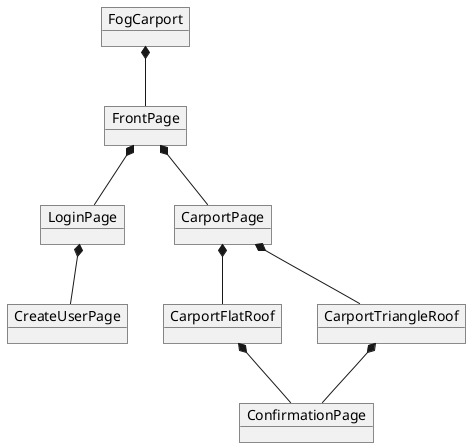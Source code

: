 @startuml
'https://plantuml.com/object-diagram

object FogCarport
object FrontPage
object LoginPage
object CarportPage
object CreateUserPage
object CarportFlatRoof
object CarportTriangleRoof
object ConfirmationPage

FogCarport *-- FrontPage
FrontPage *-- LoginPage
FrontPage *-- CarportPage
LoginPage *-- CreateUserPage
CarportPage *-- CarportFlatRoof
CarportPage *-- CarportTriangleRoof
CarportTriangleRoof *-- ConfirmationPage
CarportFlatRoof *-- ConfirmationPage





@enduml
